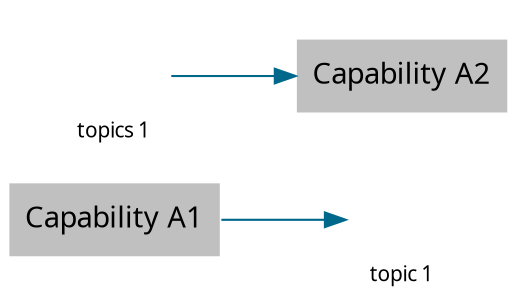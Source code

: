 digraph G {
    graph [
        rankdir="LR"
    ]
    node [
        fixedsize="false"
        fontname="Tahoma"
        color="white"
        fontcolor="black"
        shape="box"
        style="filled"
    ]

    edge [
        fontname="Arial"
        color="deepskyblue4"
        fontcolor="black"
        fontsize="12"
    ]

"Capability A1" -> "topic 1"
"Capability A1" [fillcolor=grey]
"topics 1" -> "Capability A2"
"Capability A2" [fillcolor=grey]
 "topic 1" [image="../images/aws/Amazon-Simple-Notification-Service.png", imagepos="tc", height=0.9, labelloc="b", fontsize=10]
 "topics 1" [image="../images/aws/Amazon-Simple-Notification-Service.png", imagepos="tc", height=0.9, labelloc="b", fontsize=10]

}
